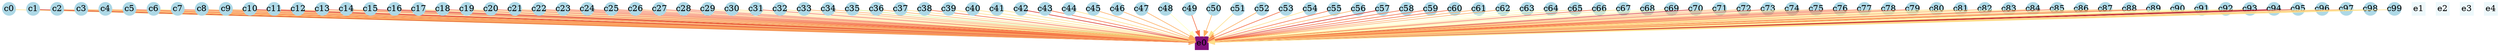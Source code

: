 digraph G {
	splines=false;
	c0[shape=circle, color=lightblue,style=filled ,height=0.30, width=0.30, fixedsize=true,];
	c1[shape=circle, color=lightblue,style=filled ,height=0.30, width=0.30, fixedsize=true,];
	c2[shape=circle, color=lightblue,style=filled ,height=0.30, width=0.30, fixedsize=true,];
	c3[shape=circle, color=lightblue,style=filled ,height=0.30, width=0.30, fixedsize=true,];
	c4[shape=circle, color=lightblue,style=filled ,height=0.30, width=0.30, fixedsize=true,];
	c5[shape=circle, color=lightblue,style=filled ,height=0.30, width=0.30, fixedsize=true,];
	c6[shape=circle, color=lightblue,style=filled ,height=0.30, width=0.30, fixedsize=true,];
	c7[shape=circle, color=lightblue,style=filled ,height=0.30, width=0.30, fixedsize=true,];
	c8[shape=circle, color=lightblue,style=filled ,height=0.30, width=0.30, fixedsize=true,];
	c9[shape=circle, color=lightblue,style=filled ,height=0.30, width=0.30, fixedsize=true,];
	c10[shape=circle, color=lightblue,style=filled ,height=0.30, width=0.30, fixedsize=true,];
	c11[shape=circle, color=lightblue,style=filled ,height=0.30, width=0.30, fixedsize=true,];
	c12[shape=circle, color=lightblue,style=filled ,height=0.30, width=0.30, fixedsize=true,];
	c13[shape=circle, color=lightblue,style=filled ,height=0.30, width=0.30, fixedsize=true,];
	c14[shape=circle, color=lightblue,style=filled ,height=0.30, width=0.30, fixedsize=true,];
	c15[shape=circle, color=lightblue,style=filled ,height=0.30, width=0.30, fixedsize=true,];
	c16[shape=circle, color=lightblue,style=filled ,height=0.30, width=0.30, fixedsize=true,];
	c17[shape=circle, color=lightblue,style=filled ,height=0.30, width=0.30, fixedsize=true,];
	c18[shape=circle, color=lightblue,style=filled ,height=0.30, width=0.30, fixedsize=true,];
	c19[shape=circle, color=lightblue,style=filled ,height=0.30, width=0.30, fixedsize=true,];
	c20[shape=circle, color=lightblue,style=filled ,height=0.30, width=0.30, fixedsize=true,];
	c21[shape=circle, color=lightblue,style=filled ,height=0.30, width=0.30, fixedsize=true,];
	c22[shape=circle, color=lightblue,style=filled ,height=0.30, width=0.30, fixedsize=true,];
	c23[shape=circle, color=lightblue,style=filled ,height=0.30, width=0.30, fixedsize=true,];
	c24[shape=circle, color=lightblue,style=filled ,height=0.30, width=0.30, fixedsize=true,];
	c25[shape=circle, color=lightblue,style=filled ,height=0.30, width=0.30, fixedsize=true,];
	c26[shape=circle, color=lightblue,style=filled ,height=0.30, width=0.30, fixedsize=true,];
	c27[shape=circle, color=lightblue,style=filled ,height=0.30, width=0.30, fixedsize=true,];
	c28[shape=circle, color=lightblue,style=filled ,height=0.30, width=0.30, fixedsize=true,];
	c29[shape=circle, color=lightblue,style=filled ,height=0.30, width=0.30, fixedsize=true,];
	c30[shape=circle, color=lightblue,style=filled ,height=0.30, width=0.30, fixedsize=true,];
	c31[shape=circle, color=lightblue,style=filled ,height=0.30, width=0.30, fixedsize=true,];
	c32[shape=circle, color=lightblue,style=filled ,height=0.30, width=0.30, fixedsize=true,];
	c33[shape=circle, color=lightblue,style=filled ,height=0.30, width=0.30, fixedsize=true,];
	c34[shape=circle, color=lightblue,style=filled ,height=0.30, width=0.30, fixedsize=true,];
	c35[shape=circle, color=lightblue,style=filled ,height=0.30, width=0.30, fixedsize=true,];
	c36[shape=circle, color=lightblue,style=filled ,height=0.30, width=0.30, fixedsize=true,];
	c37[shape=circle, color=lightblue,style=filled ,height=0.30, width=0.30, fixedsize=true,];
	c38[shape=circle, color=lightblue,style=filled ,height=0.30, width=0.30, fixedsize=true,];
	c39[shape=circle, color=lightblue,style=filled ,height=0.30, width=0.30, fixedsize=true,];
	c40[shape=circle, color=lightblue,style=filled ,height=0.30, width=0.30, fixedsize=true,];
	c41[shape=circle, color=lightblue,style=filled ,height=0.30, width=0.30, fixedsize=true,];
	c42[shape=circle, color=lightblue,style=filled ,height=0.30, width=0.30, fixedsize=true,];
	c43[shape=circle, color=lightblue,style=filled ,height=0.30, width=0.30, fixedsize=true,];
	c44[shape=circle, color=lightblue,style=filled ,height=0.30, width=0.30, fixedsize=true,];
	c45[shape=circle, color=lightblue,style=filled ,height=0.30, width=0.30, fixedsize=true,];
	c46[shape=circle, color=lightblue,style=filled ,height=0.30, width=0.30, fixedsize=true,];
	c47[shape=circle, color=lightblue,style=filled ,height=0.30, width=0.30, fixedsize=true,];
	c48[shape=circle, color=lightblue,style=filled ,height=0.30, width=0.30, fixedsize=true,];
	c49[shape=circle, color=lightblue,style=filled ,height=0.30, width=0.30, fixedsize=true,];
	c50[shape=circle, color=lightblue,style=filled ,height=0.30, width=0.30, fixedsize=true,];
	c51[shape=circle, color=lightblue,style=filled ,height=0.30, width=0.30, fixedsize=true,];
	c52[shape=circle, color=lightblue,style=filled ,height=0.30, width=0.30, fixedsize=true,];
	c53[shape=circle, color=lightblue,style=filled ,height=0.30, width=0.30, fixedsize=true,];
	c54[shape=circle, color=lightblue,style=filled ,height=0.30, width=0.30, fixedsize=true,];
	c55[shape=circle, color=lightblue,style=filled ,height=0.30, width=0.30, fixedsize=true,];
	c56[shape=circle, color=lightblue,style=filled ,height=0.30, width=0.30, fixedsize=true,];
	c57[shape=circle, color=lightblue,style=filled ,height=0.30, width=0.30, fixedsize=true,];
	c58[shape=circle, color=lightblue,style=filled ,height=0.30, width=0.30, fixedsize=true,];
	c59[shape=circle, color=lightblue,style=filled ,height=0.30, width=0.30, fixedsize=true,];
	c60[shape=circle, color=lightblue,style=filled ,height=0.30, width=0.30, fixedsize=true,];
	c61[shape=circle, color=lightblue,style=filled ,height=0.30, width=0.30, fixedsize=true,];
	c62[shape=circle, color=lightblue,style=filled ,height=0.30, width=0.30, fixedsize=true,];
	c63[shape=circle, color=lightblue,style=filled ,height=0.30, width=0.30, fixedsize=true,];
	c64[shape=circle, color=lightblue,style=filled ,height=0.30, width=0.30, fixedsize=true,];
	c65[shape=circle, color=lightblue,style=filled ,height=0.30, width=0.30, fixedsize=true,];
	c66[shape=circle, color=lightblue,style=filled ,height=0.30, width=0.30, fixedsize=true,];
	c67[shape=circle, color=lightblue,style=filled ,height=0.30, width=0.30, fixedsize=true,];
	c68[shape=circle, color=lightblue,style=filled ,height=0.30, width=0.30, fixedsize=true,];
	c69[shape=circle, color=lightblue,style=filled ,height=0.30, width=0.30, fixedsize=true,];
	c70[shape=circle, color=lightblue,style=filled ,height=0.30, width=0.30, fixedsize=true,];
	c71[shape=circle, color=lightblue,style=filled ,height=0.30, width=0.30, fixedsize=true,];
	c72[shape=circle, color=lightblue,style=filled ,height=0.30, width=0.30, fixedsize=true,];
	c73[shape=circle, color=lightblue,style=filled ,height=0.30, width=0.30, fixedsize=true,];
	c74[shape=circle, color=lightblue,style=filled ,height=0.30, width=0.30, fixedsize=true,];
	c75[shape=circle, color=lightblue,style=filled ,height=0.30, width=0.30, fixedsize=true,];
	c76[shape=circle, color=lightblue,style=filled ,height=0.30, width=0.30, fixedsize=true,];
	c77[shape=circle, color=lightblue,style=filled ,height=0.30, width=0.30, fixedsize=true,];
	c78[shape=circle, color=lightblue,style=filled ,height=0.30, width=0.30, fixedsize=true,];
	c79[shape=circle, color=lightblue,style=filled ,height=0.30, width=0.30, fixedsize=true,];
	c80[shape=circle, color=lightblue,style=filled ,height=0.30, width=0.30, fixedsize=true,];
	c81[shape=circle, color=lightblue,style=filled ,height=0.30, width=0.30, fixedsize=true,];
	c82[shape=circle, color=lightblue,style=filled ,height=0.30, width=0.30, fixedsize=true,];
	c83[shape=circle, color=lightblue,style=filled ,height=0.30, width=0.30, fixedsize=true,];
	c84[shape=circle, color=lightblue,style=filled ,height=0.30, width=0.30, fixedsize=true,];
	c85[shape=circle, color=lightblue,style=filled ,height=0.30, width=0.30, fixedsize=true,];
	c86[shape=circle, color=lightblue,style=filled ,height=0.30, width=0.30, fixedsize=true,];
	c87[shape=circle, color=lightblue,style=filled ,height=0.30, width=0.30, fixedsize=true,];
	c88[shape=circle, color=lightblue,style=filled ,height=0.30, width=0.30, fixedsize=true,];
	c89[shape=circle, color=lightblue,style=filled ,height=0.30, width=0.30, fixedsize=true,];
	c90[shape=circle, color=lightblue,style=filled ,height=0.30, width=0.30, fixedsize=true,];
	c91[shape=circle, color=lightblue,style=filled ,height=0.30, width=0.30, fixedsize=true,];
	c92[shape=circle, color=lightblue,style=filled ,height=0.30, width=0.30, fixedsize=true,];
	c93[shape=circle, color=lightblue,style=filled ,height=0.30, width=0.30, fixedsize=true,];
	c94[shape=circle, color=lightblue,style=filled ,height=0.30, width=0.30, fixedsize=true,];
	c95[shape=circle, color=lightblue,style=filled ,height=0.30, width=0.30, fixedsize=true,];
	c96[shape=circle, color=lightblue,style=filled ,height=0.30, width=0.30, fixedsize=true,];
	c97[shape=circle, color=lightblue,style=filled ,height=0.30, width=0.30, fixedsize=true,];
	c98[shape=circle, color=lightblue,style=filled ,height=0.30, width=0.30, fixedsize=true,];
	c99[shape=circle, color=lightblue,style=filled ,height=0.30, width=0.30, fixedsize=true,];
	e0[shape=box, color="#810f7c",style=filled ,height=0.30, width=0.30, fixedsize=true,];
	e1[shape=box, color="#edf8fb",style=filled ,height=0.30, width=0.30, fixedsize=true,];
	e2[shape=box, color="#edf8fb",style=filled ,height=0.30, width=0.30, fixedsize=true,];
	e3[shape=box, color="#edf8fb",style=filled ,height=0.30, width=0.30, fixedsize=true,];
	e4[shape=box, color="#edf8fb",style=filled ,height=0.30, width=0.30, fixedsize=true,];
	"c0" -> "e0"[color="#fee08b"];
	"c1" -> "e0"[color="#d73027"];
	"c2" -> "e0"[color="#fdae61"];
	"c3" -> "e0"[color="#fdae61"];
	"c4" -> "e0"[color="#fdae61"];
	"c5" -> "e0"[color="#f46d43"];
	"c6" -> "e0"[color="#fee08b"];
	"c7" -> "e0"[color="#f46d43"];
	"c8" -> "e0"[color="#fdae61"];
	"c9" -> "e0"[color="#fdae61"];
	"c10" -> "e0"[color="#d73027"];
	"c11" -> "e0"[color="#f46d43"];
	"c12" -> "e0"[color="#ffffbf"];
	"c13" -> "e0"[color="#f46d43"];
	"c14" -> "e0"[color="#fdae61"];
	"c15" -> "e0"[color="#d73027"];
	"c16" -> "e0"[color="#f46d43"];
	"c17" -> "e0"[color="#fee08b"];
	"c18" -> "e0"[color="#f46d43"];
	"c19" -> "e0"[color="#fee08b"];
	"c20" -> "e0"[color="#f46d43"];
	"c21" -> "e0"[color="#fdae61"];
	"c22" -> "e0"[color="#f46d43"];
	"c23" -> "e0"[color="#f46d43"];
	"c24" -> "e0"[color="#f46d43"];
	"c25" -> "e0"[color="#f46d43"];
	"c26" -> "e0"[color="#fdae61"];
	"c27" -> "e0"[color="#f46d43"];
	"c28" -> "e0"[color="#f46d43"];
	"c29" -> "e0"[color="#fee08b"];
	"c30" -> "e0"[color="#fee08b"];
	"c31" -> "e0"[color="#f46d43"];
	"c32" -> "e0"[color="#fee08b"];
	"c33" -> "e0"[color="#fdae61"];
	"c34" -> "e0"[color="#fdae61"];
	"c35" -> "e0"[color="#d9ef8b"];
	"c36" -> "e0"[color="#fdae61"];
	"c37" -> "e0"[color="#fee08b"];
	"c38" -> "e0"[color="#f46d43"];
	"c39" -> "e0"[color="#fee08b"];
	"c40" -> "e0"[color="#fee08b"];
	"c41" -> "e0"[color="#fee08b"];
	"c42" -> "e0"[color="#d73027"];
	"c43" -> "e0"[color="#f46d43"];
	"c44" -> "e0"[color="#fee08b"];
	"c45" -> "e0"[color="#fdae61"];
	"c46" -> "e0"[color="#fdae61"];
	"c47" -> "e0"[color="#fdae61"];
	"c48" -> "e0"[color="#ffffbf"];
	"c49" -> "e0"[color="#f46d43"];
	"c50" -> "e0"[color="#fdae61"];
	"c51" -> "e0"[color="#fee08b"];
	"c52" -> "e0"[color="#fdae61"];
	"c53" -> "e0"[color="#f46d43"];
	"c54" -> "e0"[color="#fee08b"];
	"c55" -> "e0"[color="#f46d43"];
	"c56" -> "e0"[color="#fdae61"];
	"c57" -> "e0"[color="#d73027"];
	"c58" -> "e0"[color="#f46d43"];
	"c59" -> "e0"[color="#f46d43"];
	"c60" -> "e0"[color="#f46d43"];
	"c61" -> "e0"[color="#fdae61"];
	"c62" -> "e0"[color="#fdae61"];
	"c63" -> "e0"[color="#ffffbf"];
	"c64" -> "e0"[color="#ffffbf"];
	"c65" -> "e0"[color="#fee08b"];
	"c66" -> "e0"[color="#f46d43"];
	"c67" -> "e0"[color="#fee08b"];
	"c68" -> "e0"[color="#ffffbf"];
	"c69" -> "e0"[color="#fee08b"];
	"c70" -> "e0"[color="#d73027"];
	"c71" -> "e0"[color="#fdae61"];
	"c72" -> "e0"[color="#fdae61"];
	"c73" -> "e0"[color="#f46d43"];
	"c74" -> "e0"[color="#fee08b"];
	"c75" -> "e0"[color="#fdae61"];
	"c76" -> "e0"[color="#f46d43"];
	"c77" -> "e0"[color="#f46d43"];
	"c78" -> "e0"[color="#fdae61"];
	"c79" -> "e0"[color="#f46d43"];
	"c80" -> "e0"[color="#fee08b"];
	"c81" -> "e0"[color="#fee08b"];
	"c82" -> "e0"[color="#fdae61"];
	"c83" -> "e0"[color="#ffffbf"];
	"c84" -> "e0"[color="#fdae61"];
	"c85" -> "e0"[color="#f46d43"];
	"c86" -> "e0"[color="#ffffbf"];
	"c87" -> "e0"[color="#fdae61"];
	"c88" -> "e0"[color="#fdae61"];
	"c89" -> "e0"[color="#f46d43"];
	"c90" -> "e0"[color="#ffffbf"];
	"c91" -> "e0"[color="#ffffbf"];
	"c92" -> "e0"[color="#fee08b"];
	"c93" -> "e0"[color="#fdae61"];
	"c94" -> "e0"[color="#a50026"];
	"c95" -> "e0"[color="#d73027"];
	"c96" -> "e0"[color="#ffffbf"];
	"c97" -> "e0"[color="#fdae61"];
	"c98" -> "e0"[color="#fee08b"];
	"c99" -> "e0"[color="#fee08b"];
}